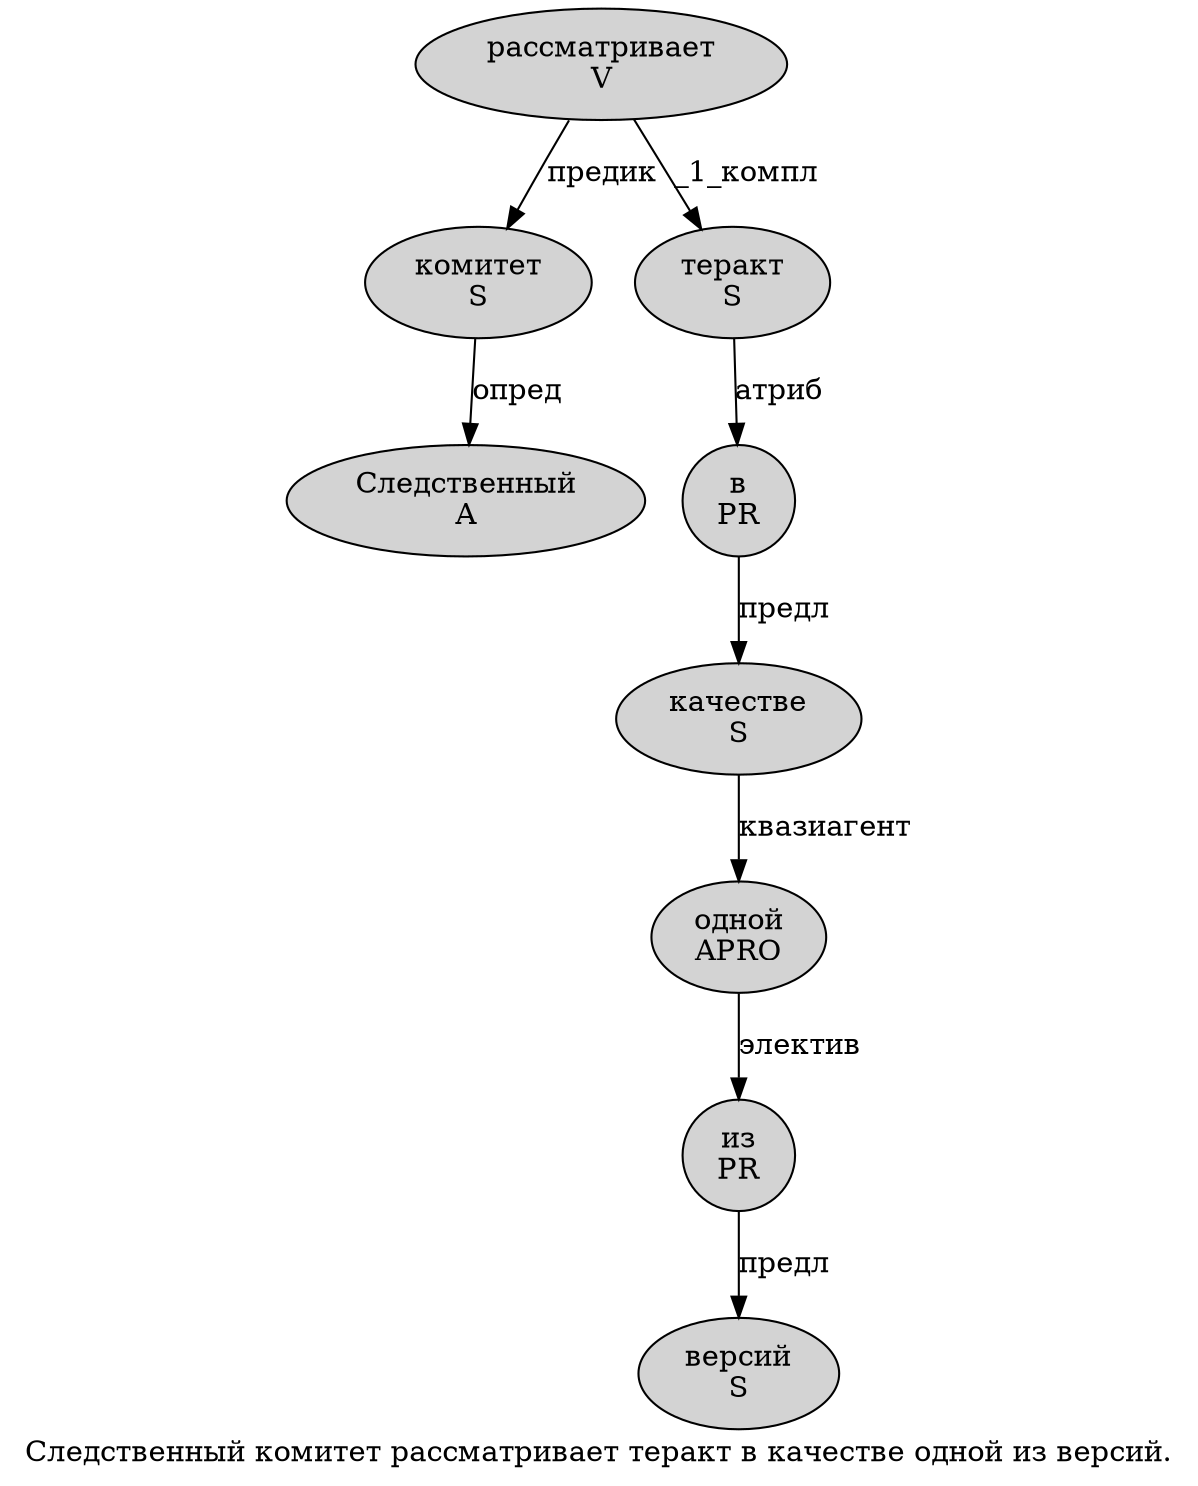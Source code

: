 digraph SENTENCE_1017 {
	graph [label="Следственный комитет рассматривает теракт в качестве одной из версий."]
	node [style=filled]
		0 [label="Следственный
A" color="" fillcolor=lightgray penwidth=1 shape=ellipse]
		1 [label="комитет
S" color="" fillcolor=lightgray penwidth=1 shape=ellipse]
		2 [label="рассматривает
V" color="" fillcolor=lightgray penwidth=1 shape=ellipse]
		3 [label="теракт
S" color="" fillcolor=lightgray penwidth=1 shape=ellipse]
		4 [label="в
PR" color="" fillcolor=lightgray penwidth=1 shape=ellipse]
		5 [label="качестве
S" color="" fillcolor=lightgray penwidth=1 shape=ellipse]
		6 [label="одной
APRO" color="" fillcolor=lightgray penwidth=1 shape=ellipse]
		7 [label="из
PR" color="" fillcolor=lightgray penwidth=1 shape=ellipse]
		8 [label="версий
S" color="" fillcolor=lightgray penwidth=1 shape=ellipse]
			2 -> 1 [label="предик"]
			2 -> 3 [label="_1_компл"]
			5 -> 6 [label="квазиагент"]
			3 -> 4 [label="атриб"]
			7 -> 8 [label="предл"]
			6 -> 7 [label="электив"]
			4 -> 5 [label="предл"]
			1 -> 0 [label="опред"]
}
